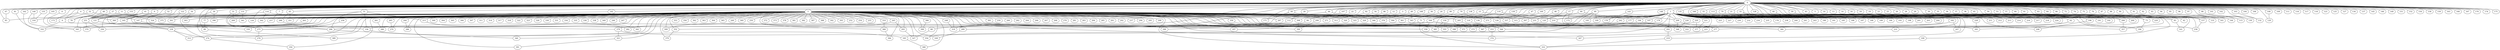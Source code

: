 
graph graphname {
    0 -- 1
0 -- 2
0 -- 3
0 -- 4
0 -- 5
0 -- 6
0 -- 7
0 -- 8
0 -- 9
0 -- 10
0 -- 11
0 -- 12
0 -- 13
0 -- 14
0 -- 15
0 -- 16
0 -- 17
0 -- 18
0 -- 19
0 -- 20
0 -- 21
0 -- 22
0 -- 23
0 -- 24
0 -- 25
0 -- 26
0 -- 27
0 -- 28
0 -- 29
0 -- 30
0 -- 31
0 -- 32
0 -- 33
0 -- 34
0 -- 35
0 -- 36
0 -- 37
0 -- 38
0 -- 39
0 -- 40
0 -- 41
0 -- 42
0 -- 43
0 -- 44
0 -- 45
0 -- 46
0 -- 47
0 -- 48
0 -- 49
0 -- 50
0 -- 51
0 -- 52
0 -- 53
0 -- 54
0 -- 55
0 -- 56
0 -- 57
0 -- 58
0 -- 59
0 -- 60
0 -- 61
0 -- 62
0 -- 63
0 -- 64
0 -- 65
0 -- 66
0 -- 67
0 -- 68
0 -- 69
0 -- 70
0 -- 71
0 -- 72
0 -- 73
0 -- 74
0 -- 75
0 -- 76
0 -- 77
0 -- 78
0 -- 79
0 -- 80
0 -- 81
0 -- 82
0 -- 83
0 -- 84
0 -- 85
0 -- 86
0 -- 87
0 -- 88
0 -- 89
0 -- 90
0 -- 91
0 -- 92
0 -- 93
0 -- 94
0 -- 95
0 -- 96
0 -- 97
0 -- 98
0 -- 99
0 -- 100
0 -- 101
0 -- 102
0 -- 103
0 -- 104
0 -- 105
0 -- 106
0 -- 107
0 -- 108
0 -- 109
0 -- 110
0 -- 111
0 -- 112
0 -- 113
0 -- 114
0 -- 115
0 -- 116
0 -- 117
0 -- 118
0 -- 119
0 -- 120
0 -- 121
0 -- 122
0 -- 123
0 -- 124
0 -- 125
0 -- 126
0 -- 127
0 -- 128
0 -- 129
0 -- 130
0 -- 131
0 -- 132
0 -- 133
0 -- 134
0 -- 135
0 -- 136
0 -- 137
0 -- 138
0 -- 139
0 -- 140
0 -- 141
0 -- 142
0 -- 143
0 -- 144
0 -- 145
0 -- 146
0 -- 147
0 -- 148
0 -- 149
0 -- 150
0 -- 151
0 -- 152
0 -- 153
0 -- 154
0 -- 155
0 -- 156
0 -- 157
0 -- 158
0 -- 159
0 -- 160
0 -- 161
0 -- 162
0 -- 163
0 -- 164
0 -- 165
0 -- 166
0 -- 167
0 -- 168
0 -- 169
0 -- 170
0 -- 171
0 -- 172
0 -- 173
0 -- 174
0 -- 175
1 -- 176
1 -- 177
1 -- 178
1 -- 179
1 -- 180
1 -- 181
1 -- 182
1 -- 183
1 -- 184
1 -- 185
1 -- 186
1 -- 187
1 -- 188
1 -- 189
1 -- 190
1 -- 191
1 -- 192
1 -- 193
1 -- 194
1 -- 195
1 -- 196
1 -- 197
1 -- 198
1 -- 199
1 -- 200
1 -- 201
1 -- 202
1 -- 203
1 -- 204
1 -- 205
1 -- 206
1 -- 207
1 -- 208
1 -- 209
1 -- 210
1 -- 211
1 -- 212
1 -- 213
1 -- 214
1 -- 215
1 -- 216
1 -- 217
1 -- 218
1 -- 219
1 -- 220
1 -- 221
1 -- 222
1 -- 223
1 -- 224
1 -- 225
1 -- 226
1 -- 227
1 -- 228
1 -- 229
1 -- 230
1 -- 231
1 -- 232
1 -- 233
1 -- 234
1 -- 235
1 -- 236
1 -- 237
1 -- 238
1 -- 239
1 -- 240
1 -- 241
1 -- 242
1 -- 243
1 -- 397
1 -- 315
2 -- 244
2 -- 245
2 -- 246
2 -- 247
2 -- 248
2 -- 249
2 -- 250
2 -- 251
2 -- 252
2 -- 253
2 -- 254
2 -- 255
2 -- 256
2 -- 257
2 -- 258
2 -- 259
2 -- 260
2 -- 261
2 -- 262
2 -- 263
2 -- 264
2 -- 265
2 -- 266
2 -- 267
2 -- 268
2 -- 269
2 -- 270
2 -- 271
2 -- 272
2 -- 273
2 -- 274
2 -- 275
2 -- 276
2 -- 277
2 -- 278
2 -- 279
2 -- 280
2 -- 281
2 -- 282
2 -- 283
2 -- 284
2 -- 285
2 -- 286
2 -- 287
2 -- 288
2 -- 289
2 -- 290
2 -- 291
2 -- 292
2 -- 293
2 -- 294
2 -- 295
2 -- 296
2 -- 297
2 -- 298
2 -- 299
2 -- 300
2 -- 301
2 -- 302
2 -- 303
2 -- 304
2 -- 305
2 -- 306
2 -- 307
2 -- 308
2 -- 309
2 -- 310
2 -- 311
2 -- 312
2 -- 313
2 -- 314
2 -- 315
2 -- 316
2 -- 317
2 -- 318
2 -- 319
2 -- 320
2 -- 321
2 -- 322
2 -- 323
2 -- 324
2 -- 325
2 -- 326
2 -- 327
2 -- 328
2 -- 329
2 -- 330
2 -- 331
2 -- 332
2 -- 333
2 -- 334
2 -- 335
2 -- 336
2 -- 337
2 -- 338
2 -- 339
2 -- 340
2 -- 341
2 -- 342
2 -- 343
2 -- 344
2 -- 345
2 -- 346
2 -- 347
2 -- 348
2 -- 349
2 -- 350
2 -- 351
2 -- 352
2 -- 353
2 -- 354
2 -- 355
2 -- 356
2 -- 357
2 -- 358
2 -- 359
2 -- 360
2 -- 361
2 -- 362
2 -- 363
2 -- 364
2 -- 365
2 -- 366
2 -- 367
2 -- 368
2 -- 369
2 -- 370
2 -- 371
2 -- 372
2 -- 373
2 -- 374
2 -- 375
2 -- 376
2 -- 377
2 -- 378
2 -- 379
2 -- 380
2 -- 381
2 -- 382
2 -- 383
2 -- 384
2 -- 385
2 -- 386
2 -- 387
2 -- 388
2 -- 389
2 -- 390
2 -- 391
2 -- 392
2 -- 393
2 -- 394
2 -- 395
2 -- 396
2 -- 397
2 -- 398
2 -- 399
2 -- 124
3 -- 325
4 -- 173
4 -- 360
4 -- 6
6 -- 279
6 -- 332
7 -- 257
8 -- 370
9 -- 360
9 -- 165
11 -- 324
11 -- 345
12 -- 320
15 -- 343
15 -- 231
17 -- 337
17 -- 380
17 -- 172
20 -- 112
21 -- 206
22 -- 84
24 -- 376
27 -- 78
27 -- 237
27 -- 251
30 -- 133
31 -- 269
31 -- 275
32 -- 147
32 -- 85
33 -- 380
33 -- 200
33 -- 83
33 -- 73
34 -- 274
34 -- 303
39 -- 278
39 -- 396
40 -- 42
40 -- 229
41 -- 282
41 -- 256
41 -- 375
41 -- 121
43 -- 157
44 -- 251
44 -- 126
46 -- 231
47 -- 273
48 -- 251
49 -- 287
49 -- 343
50 -- 161
51 -- 215
51 -- 77
51 -- 296
51 -- 156
52 -- 296
54 -- 271
55 -- 191
56 -- 346
58 -- 110
58 -- 319
58 -- 171
59 -- 236
62 -- 377
62 -- 277
63 -- 144
65 -- 351
65 -- 288
67 -- 85
68 -- 327
69 -- 354
69 -- 199
69 -- 385
69 -- 195
70 -- 395
71 -- 319
71 -- 333
73 -- 184
77 -- 89
79 -- 136
79 -- 361
80 -- 209
80 -- 120
81 -- 332
82 -- 299
83 -- 141
84 -- 297
86 -- 313
89 -- 389
91 -- 115
98 -- 130
99 -- 394
100 -- 333
103 -- 132
105 -- 345
107 -- 308
108 -- 129
110 -- 202
112 -- 290
113 -- 192
114 -- 251
114 -- 205
114 -- 302
119 -- 164
119 -- 210
119 -- 385
120 -- 355
121 -- 239
122 -- 301
122 -- 239
126 -- 222
128 -- 357
131 -- 275
131 -- 341
135 -- 377
138 -- 343
139 -- 253
140 -- 316
140 -- 345
142 -- 215
143 -- 178
147 -- 156
148 -- 209
150 -- 355
150 -- 385
153 -- 251
155 -- 316
156 -- 183
157 -- 236
160 -- 196
162 -- 332
164 -- 282
164 -- 253
164 -- 358
165 -- 339
168 -- 329
169 -- 273
177 -- 371
177 -- 272
179 -- 253
182 -- 207
182 -- 380
183 -- 368
194 -- 352
194 -- 233
196 -- 208
197 -- 367
202 -- 219
205 -- 344
206 -- 357
209 -- 277
209 -- 348
210 -- 348
215 -- 342
215 -- 282
219 -- 333
220 -- 344
220 -- 377
221 -- 377
223 -- 374
226 -- 348
228 -- 395
239 -- 312
239 -- 274
242 -- 398
244 -- 286
245 -- 309
245 -- 293
248 -- 319
251 -- 370
251 -- 256
253 -- 374
258 -- 275
261 -- 280
263 -- 345
265 -- 270
274 -- 350
275 -- 278
277 -- 347
279 -- 354
279 -- 321
287 -- 289
288 -- 296
289 -- 328
293 -- 327
296 -- 340
299 -- 390
308 -- 390
310 -- 366
321 -- 391
352 -- 379
359 -- 377
366 -- 384
383 -- 385
386 -- 399

}
